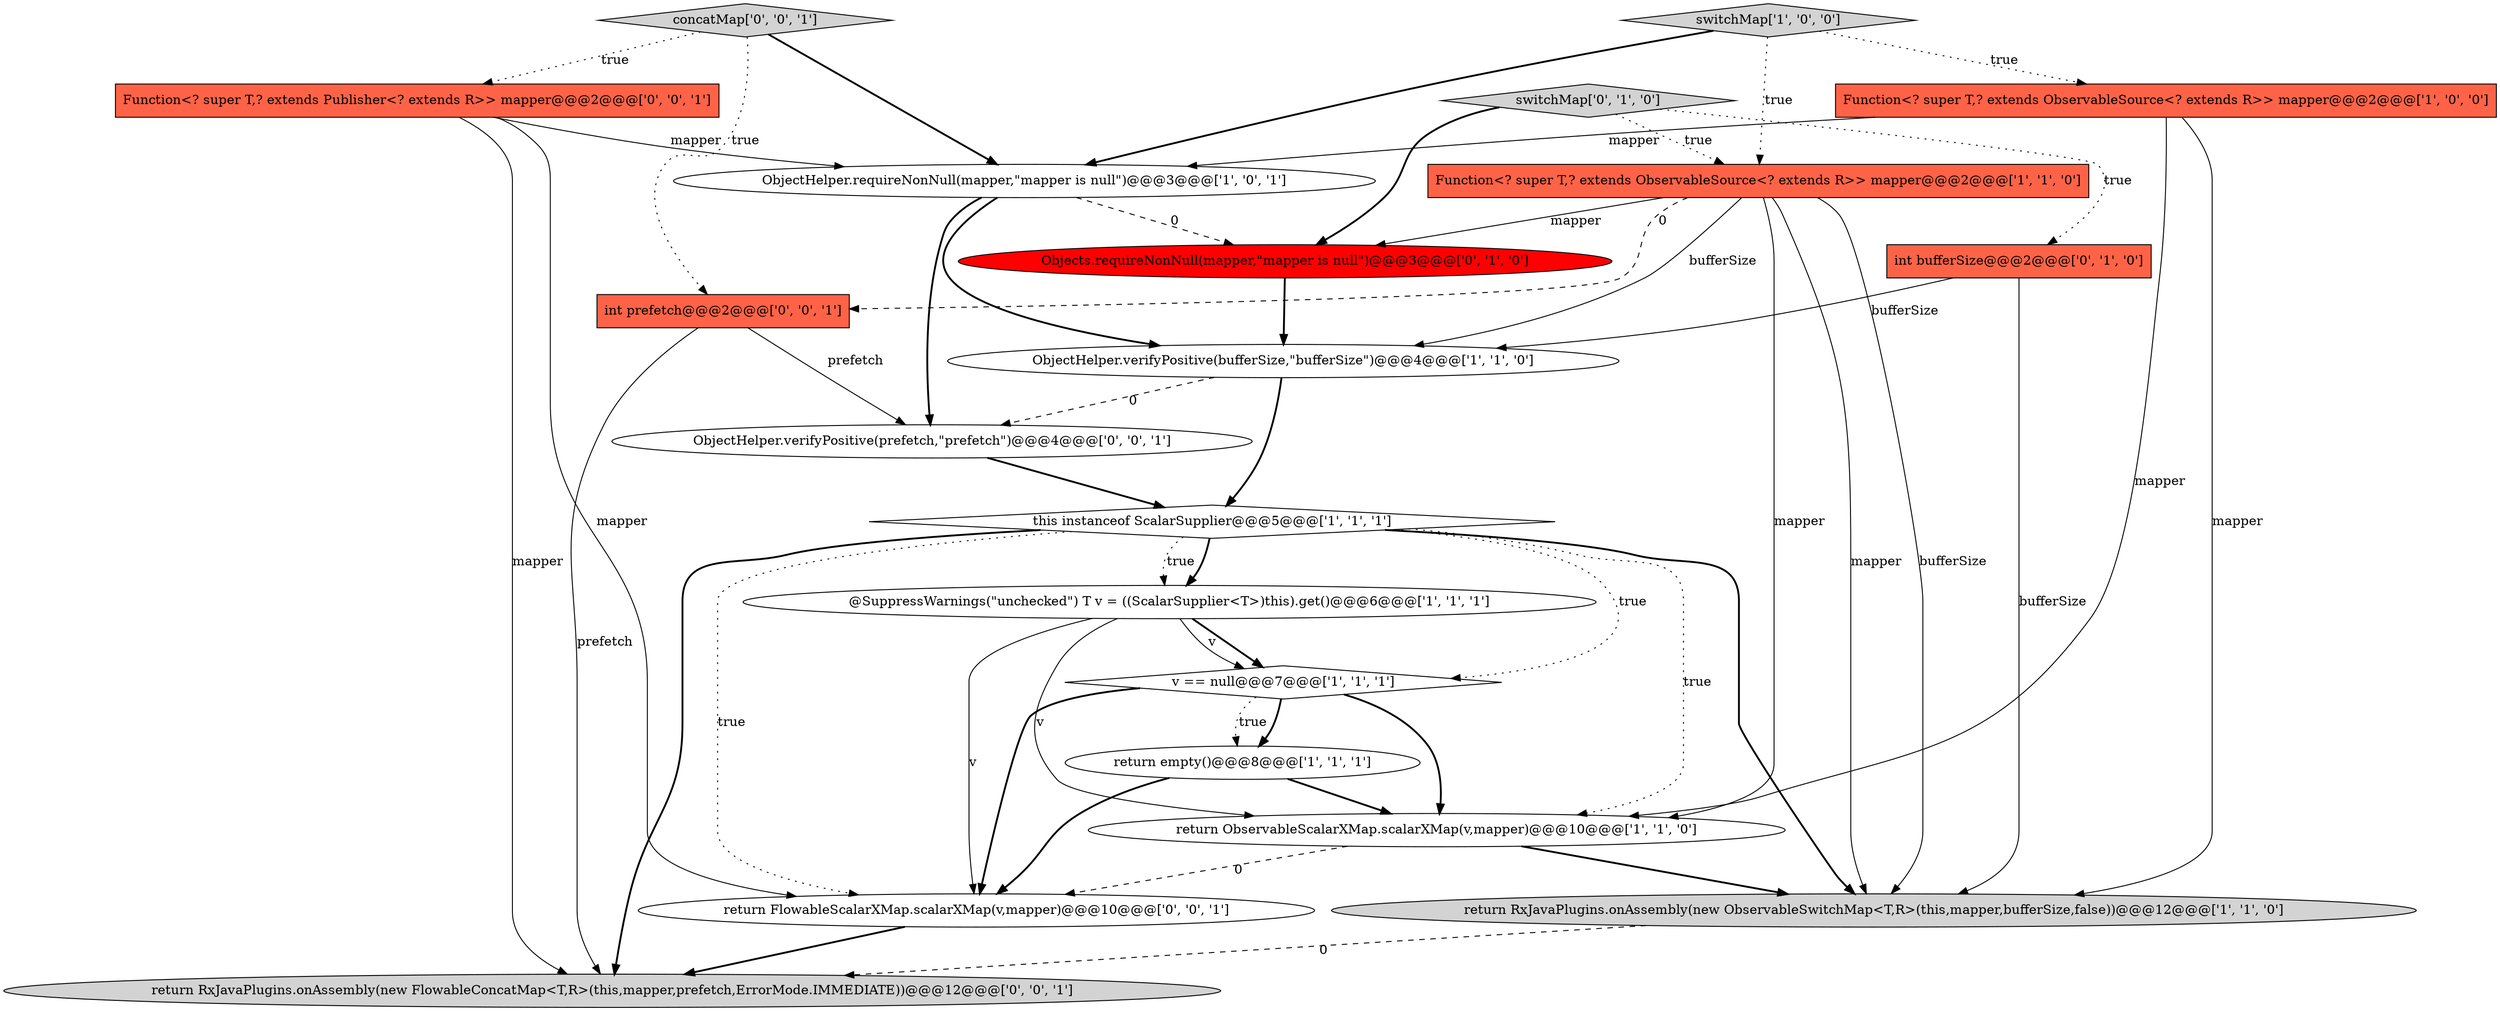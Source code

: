 digraph {
1 [style = filled, label = "switchMap['1', '0', '0']", fillcolor = lightgray, shape = diamond image = "AAA0AAABBB1BBB"];
11 [style = filled, label = "Objects.requireNonNull(mapper,\"mapper is null\")@@@3@@@['0', '1', '0']", fillcolor = red, shape = ellipse image = "AAA1AAABBB2BBB"];
10 [style = filled, label = "Function<? super T,? extends ObservableSource<? extends R>> mapper@@@2@@@['1', '1', '0']", fillcolor = tomato, shape = box image = "AAA0AAABBB1BBB"];
8 [style = filled, label = "return empty()@@@8@@@['1', '1', '1']", fillcolor = white, shape = ellipse image = "AAA0AAABBB1BBB"];
13 [style = filled, label = "switchMap['0', '1', '0']", fillcolor = lightgray, shape = diamond image = "AAA0AAABBB2BBB"];
3 [style = filled, label = "v == null@@@7@@@['1', '1', '1']", fillcolor = white, shape = diamond image = "AAA0AAABBB1BBB"];
4 [style = filled, label = "return RxJavaPlugins.onAssembly(new ObservableSwitchMap<T,R>(this,mapper,bufferSize,false))@@@12@@@['1', '1', '0']", fillcolor = lightgray, shape = ellipse image = "AAA0AAABBB1BBB"];
5 [style = filled, label = "Function<? super T,? extends ObservableSource<? extends R>> mapper@@@2@@@['1', '0', '0']", fillcolor = tomato, shape = box image = "AAA0AAABBB1BBB"];
6 [style = filled, label = "ObjectHelper.verifyPositive(bufferSize,\"bufferSize\")@@@4@@@['1', '1', '0']", fillcolor = white, shape = ellipse image = "AAA0AAABBB1BBB"];
15 [style = filled, label = "return RxJavaPlugins.onAssembly(new FlowableConcatMap<T,R>(this,mapper,prefetch,ErrorMode.IMMEDIATE))@@@12@@@['0', '0', '1']", fillcolor = lightgray, shape = ellipse image = "AAA0AAABBB3BBB"];
17 [style = filled, label = "Function<? super T,? extends Publisher<? extends R>> mapper@@@2@@@['0', '0', '1']", fillcolor = tomato, shape = box image = "AAA0AAABBB3BBB"];
12 [style = filled, label = "int bufferSize@@@2@@@['0', '1', '0']", fillcolor = tomato, shape = box image = "AAA0AAABBB2BBB"];
19 [style = filled, label = "concatMap['0', '0', '1']", fillcolor = lightgray, shape = diamond image = "AAA0AAABBB3BBB"];
7 [style = filled, label = "this instanceof ScalarSupplier@@@5@@@['1', '1', '1']", fillcolor = white, shape = diamond image = "AAA0AAABBB1BBB"];
16 [style = filled, label = "return FlowableScalarXMap.scalarXMap(v,mapper)@@@10@@@['0', '0', '1']", fillcolor = white, shape = ellipse image = "AAA0AAABBB3BBB"];
2 [style = filled, label = "return ObservableScalarXMap.scalarXMap(v,mapper)@@@10@@@['1', '1', '0']", fillcolor = white, shape = ellipse image = "AAA0AAABBB1BBB"];
18 [style = filled, label = "int prefetch@@@2@@@['0', '0', '1']", fillcolor = tomato, shape = box image = "AAA0AAABBB3BBB"];
9 [style = filled, label = "ObjectHelper.requireNonNull(mapper,\"mapper is null\")@@@3@@@['1', '0', '1']", fillcolor = white, shape = ellipse image = "AAA0AAABBB1BBB"];
14 [style = filled, label = "ObjectHelper.verifyPositive(prefetch,\"prefetch\")@@@4@@@['0', '0', '1']", fillcolor = white, shape = ellipse image = "AAA0AAABBB3BBB"];
0 [style = filled, label = "@SuppressWarnings(\"unchecked\") T v = ((ScalarSupplier<T>)this).get()@@@6@@@['1', '1', '1']", fillcolor = white, shape = ellipse image = "AAA0AAABBB1BBB"];
0->3 [style = bold, label=""];
17->16 [style = solid, label="mapper"];
8->16 [style = bold, label=""];
16->15 [style = bold, label=""];
7->2 [style = dotted, label="true"];
5->9 [style = solid, label="mapper"];
1->10 [style = dotted, label="true"];
10->4 [style = solid, label="bufferSize"];
13->12 [style = dotted, label="true"];
19->17 [style = dotted, label="true"];
11->6 [style = bold, label=""];
19->18 [style = dotted, label="true"];
17->15 [style = solid, label="mapper"];
7->0 [style = bold, label=""];
10->6 [style = solid, label="bufferSize"];
7->4 [style = bold, label=""];
18->15 [style = solid, label="prefetch"];
3->16 [style = bold, label=""];
6->14 [style = dashed, label="0"];
10->11 [style = solid, label="mapper"];
7->0 [style = dotted, label="true"];
0->3 [style = solid, label="v"];
2->4 [style = bold, label=""];
10->2 [style = solid, label="mapper"];
13->11 [style = bold, label=""];
13->10 [style = dotted, label="true"];
1->9 [style = bold, label=""];
9->6 [style = bold, label=""];
17->9 [style = solid, label="mapper"];
14->7 [style = bold, label=""];
10->18 [style = dashed, label="0"];
3->2 [style = bold, label=""];
8->2 [style = bold, label=""];
19->9 [style = bold, label=""];
7->3 [style = dotted, label="true"];
4->15 [style = dashed, label="0"];
3->8 [style = bold, label=""];
2->16 [style = dashed, label="0"];
0->2 [style = solid, label="v"];
7->16 [style = dotted, label="true"];
9->14 [style = bold, label=""];
9->11 [style = dashed, label="0"];
7->15 [style = bold, label=""];
0->16 [style = solid, label="v"];
18->14 [style = solid, label="prefetch"];
12->6 [style = solid, label="bufferSize"];
6->7 [style = bold, label=""];
5->2 [style = solid, label="mapper"];
3->8 [style = dotted, label="true"];
1->5 [style = dotted, label="true"];
5->4 [style = solid, label="mapper"];
12->4 [style = solid, label="bufferSize"];
10->4 [style = solid, label="mapper"];
}
